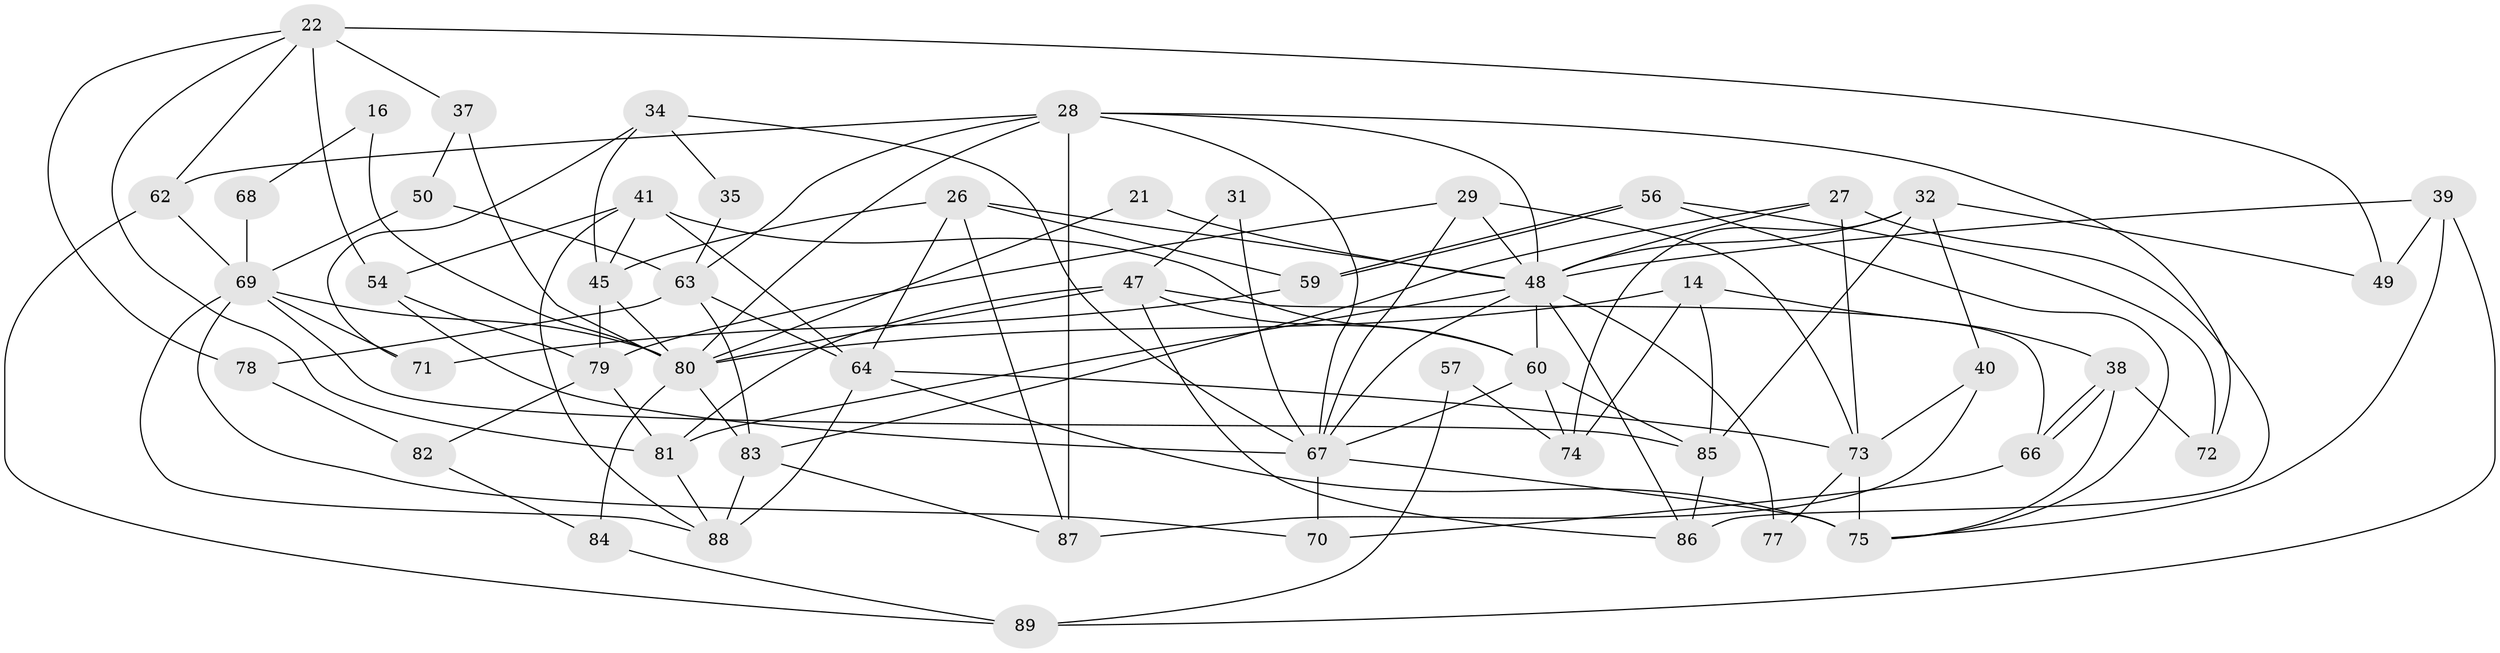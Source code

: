 // original degree distribution, {2: 0.10112359550561797, 3: 0.30337078651685395, 5: 0.14606741573033707, 4: 0.29213483146067415, 6: 0.11235955056179775, 7: 0.0449438202247191}
// Generated by graph-tools (version 1.1) at 2025/54/03/04/25 21:54:03]
// undirected, 53 vertices, 119 edges
graph export_dot {
graph [start="1"]
  node [color=gray90,style=filled];
  14;
  16;
  21;
  22;
  26 [super="+5"];
  27;
  28 [super="+12+13"];
  29;
  31;
  32;
  34;
  35;
  37;
  38;
  39;
  40;
  41 [super="+23"];
  45 [super="+9"];
  47;
  48 [super="+33"];
  49;
  50;
  54 [super="+19+42"];
  56;
  57;
  59;
  60 [super="+44"];
  62;
  63 [super="+61"];
  64 [super="+2+10"];
  66;
  67 [super="+65+53"];
  68;
  69 [super="+51"];
  70;
  71;
  72;
  73 [super="+43"];
  74;
  75 [super="+52+58"];
  77;
  78;
  79;
  80 [super="+18+76"];
  81;
  82;
  83 [super="+17"];
  84;
  85 [super="+6"];
  86 [super="+30"];
  87 [super="+46"];
  88 [super="+11+36"];
  89;
  14 -- 38;
  14 -- 74;
  14 -- 85;
  14 -- 80;
  16 -- 68;
  16 -- 80;
  21 -- 48;
  21 -- 80;
  22 -- 54 [weight=2];
  22 -- 37;
  22 -- 49;
  22 -- 62;
  22 -- 78;
  22 -- 81;
  26 -- 87;
  26 -- 45;
  26 -- 64;
  26 -- 59;
  26 -- 48;
  27 -- 83;
  27 -- 86 [weight=2];
  27 -- 73;
  27 -- 48;
  28 -- 80 [weight=3];
  28 -- 87 [weight=3];
  28 -- 72;
  28 -- 62;
  28 -- 67 [weight=3];
  28 -- 63;
  28 -- 48;
  29 -- 79;
  29 -- 67;
  29 -- 73;
  29 -- 48;
  31 -- 47;
  31 -- 67;
  32 -- 40;
  32 -- 48;
  32 -- 49;
  32 -- 74;
  32 -- 85;
  34 -- 45;
  34 -- 35;
  34 -- 71;
  34 -- 67;
  35 -- 63;
  37 -- 50;
  37 -- 80;
  38 -- 66;
  38 -- 66;
  38 -- 72;
  38 -- 75;
  39 -- 49;
  39 -- 75;
  39 -- 89;
  39 -- 48;
  40 -- 87;
  40 -- 73;
  41 -- 45;
  41 -- 60;
  41 -- 54;
  41 -- 88;
  41 -- 64 [weight=2];
  45 -- 79;
  45 -- 80;
  47 -- 81;
  47 -- 66;
  47 -- 86;
  47 -- 80;
  47 -- 60;
  48 -- 86;
  48 -- 67;
  48 -- 77;
  48 -- 60;
  48 -- 81;
  50 -- 63;
  50 -- 69 [weight=2];
  54 -- 67 [weight=2];
  54 -- 79;
  56 -- 72;
  56 -- 59;
  56 -- 59;
  56 -- 75;
  57 -- 74;
  57 -- 89;
  59 -- 71;
  60 -- 67 [weight=2];
  60 -- 85;
  60 -- 74;
  62 -- 89;
  62 -- 69;
  63 -- 64 [weight=2];
  63 -- 83 [weight=2];
  63 -- 78;
  64 -- 75;
  64 -- 88 [weight=2];
  64 -- 73;
  66 -- 70;
  67 -- 70;
  67 -- 75 [weight=3];
  68 -- 69 [weight=2];
  69 -- 71;
  69 -- 70;
  69 -- 80;
  69 -- 85;
  69 -- 88 [weight=2];
  73 -- 75 [weight=2];
  73 -- 77;
  78 -- 82;
  79 -- 81;
  79 -- 82;
  80 -- 83 [weight=2];
  80 -- 84;
  81 -- 88;
  82 -- 84;
  83 -- 87;
  83 -- 88 [weight=2];
  84 -- 89;
  85 -- 86;
}
